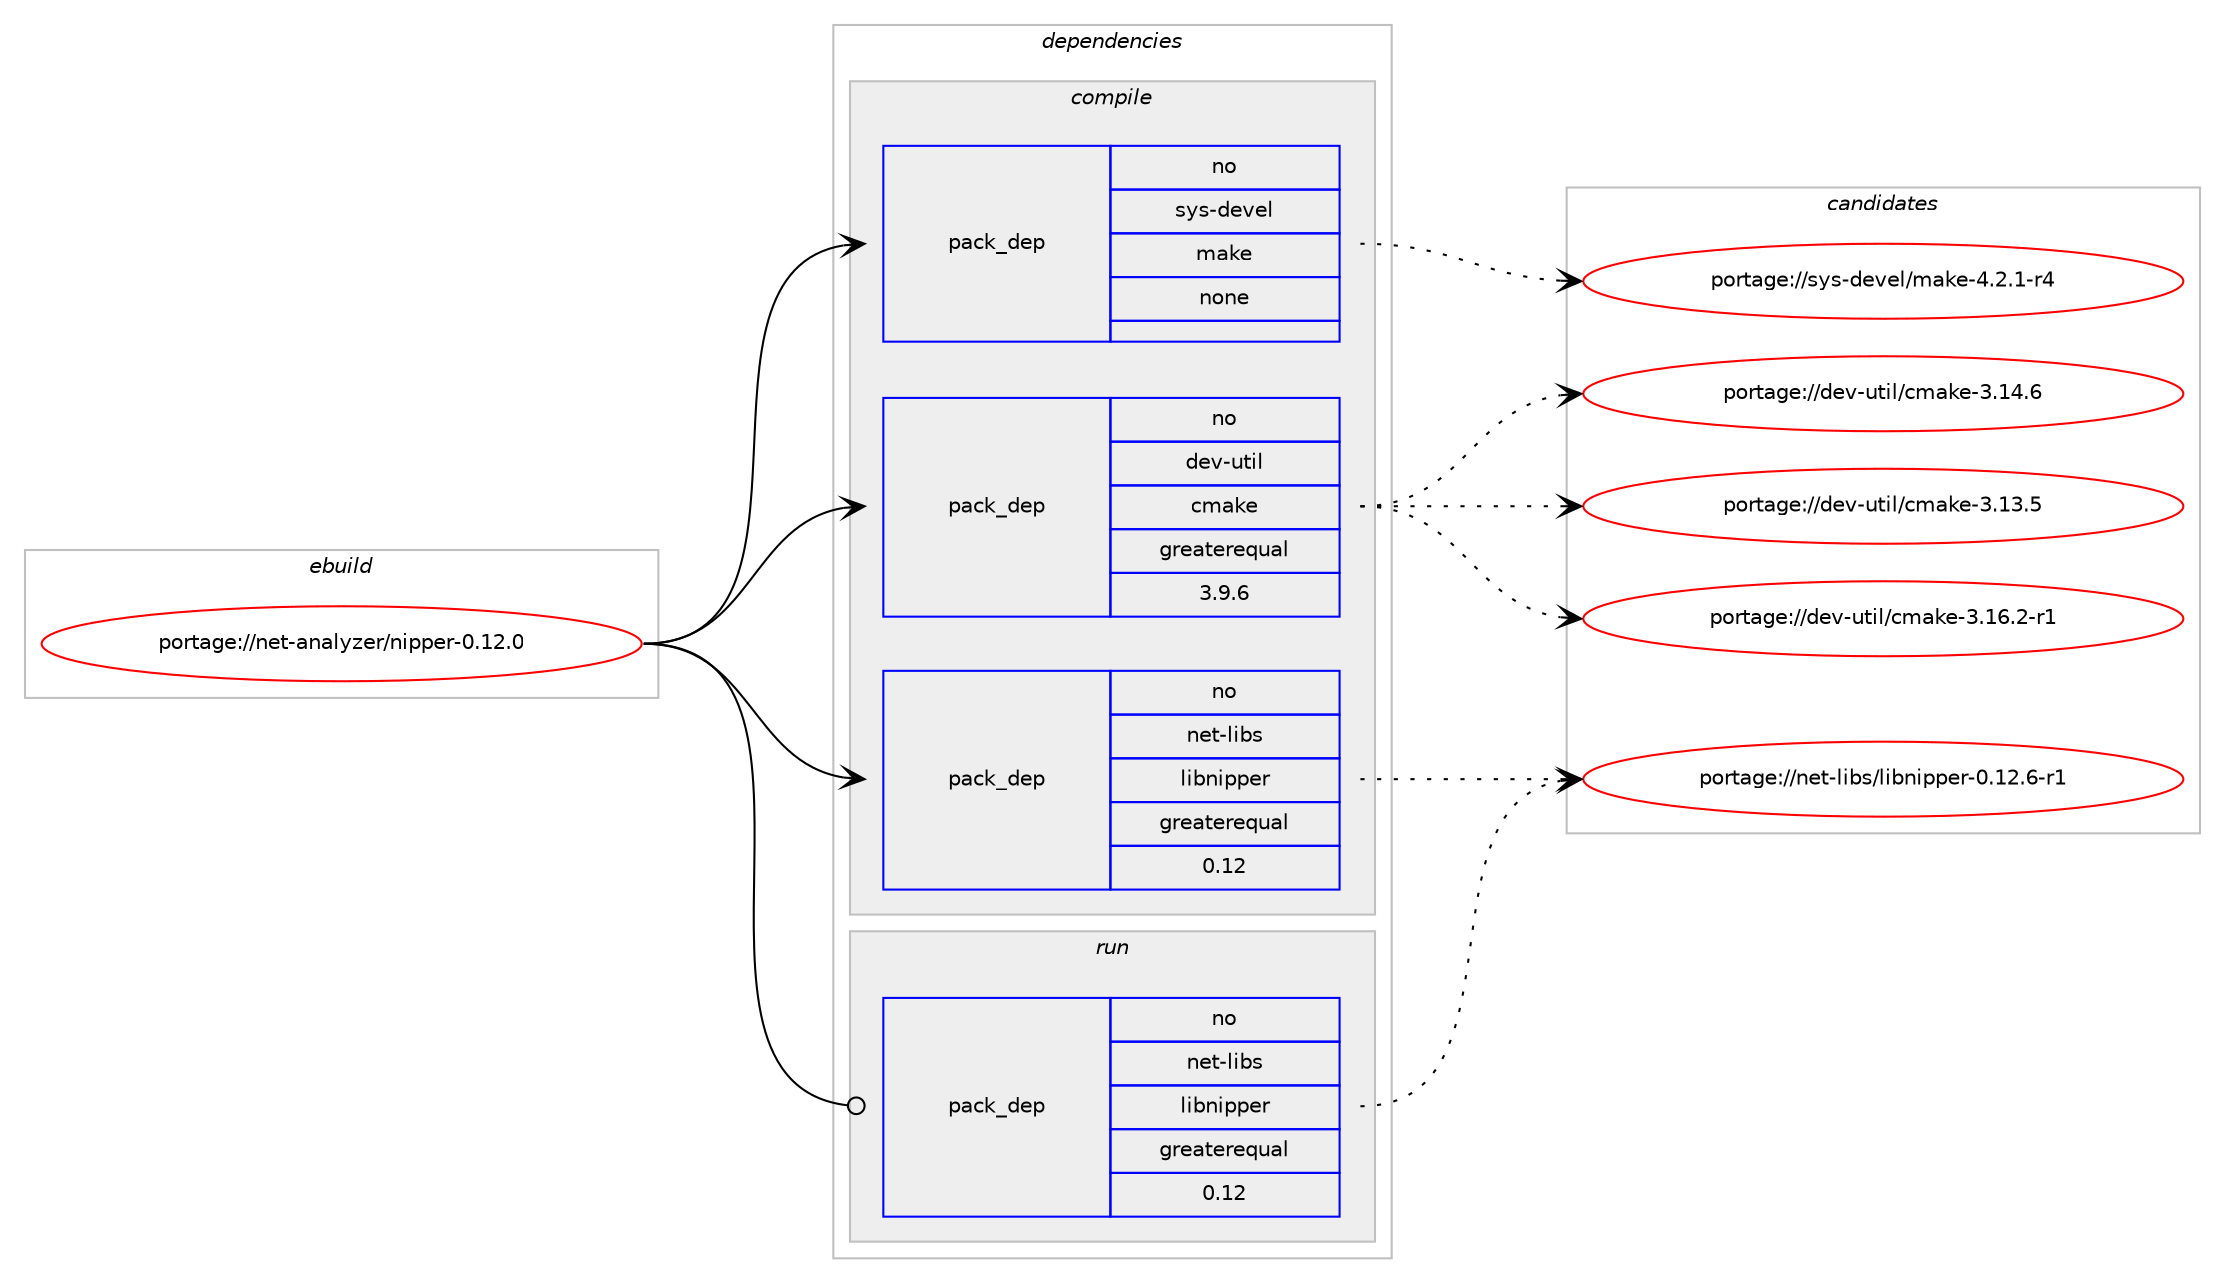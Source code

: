 digraph prolog {

# *************
# Graph options
# *************

newrank=true;
concentrate=true;
compound=true;
graph [rankdir=LR,fontname=Helvetica,fontsize=10,ranksep=1.5];#, ranksep=2.5, nodesep=0.2];
edge  [arrowhead=vee];
node  [fontname=Helvetica,fontsize=10];

# **********
# The ebuild
# **********

subgraph cluster_leftcol {
color=gray;
rank=same;
label=<<i>ebuild</i>>;
id [label="portage://net-analyzer/nipper-0.12.0", color=red, width=4, href="../net-analyzer/nipper-0.12.0.svg"];
}

# ****************
# The dependencies
# ****************

subgraph cluster_midcol {
color=gray;
label=<<i>dependencies</i>>;
subgraph cluster_compile {
fillcolor="#eeeeee";
style=filled;
label=<<i>compile</i>>;
subgraph pack127977 {
dependency166751 [label=<<TABLE BORDER="0" CELLBORDER="1" CELLSPACING="0" CELLPADDING="4" WIDTH="220"><TR><TD ROWSPAN="6" CELLPADDING="30">pack_dep</TD></TR><TR><TD WIDTH="110">no</TD></TR><TR><TD>dev-util</TD></TR><TR><TD>cmake</TD></TR><TR><TD>greaterequal</TD></TR><TR><TD>3.9.6</TD></TR></TABLE>>, shape=none, color=blue];
}
id:e -> dependency166751:w [weight=20,style="solid",arrowhead="vee"];
subgraph pack127978 {
dependency166752 [label=<<TABLE BORDER="0" CELLBORDER="1" CELLSPACING="0" CELLPADDING="4" WIDTH="220"><TR><TD ROWSPAN="6" CELLPADDING="30">pack_dep</TD></TR><TR><TD WIDTH="110">no</TD></TR><TR><TD>net-libs</TD></TR><TR><TD>libnipper</TD></TR><TR><TD>greaterequal</TD></TR><TR><TD>0.12</TD></TR></TABLE>>, shape=none, color=blue];
}
id:e -> dependency166752:w [weight=20,style="solid",arrowhead="vee"];
subgraph pack127979 {
dependency166753 [label=<<TABLE BORDER="0" CELLBORDER="1" CELLSPACING="0" CELLPADDING="4" WIDTH="220"><TR><TD ROWSPAN="6" CELLPADDING="30">pack_dep</TD></TR><TR><TD WIDTH="110">no</TD></TR><TR><TD>sys-devel</TD></TR><TR><TD>make</TD></TR><TR><TD>none</TD></TR><TR><TD></TD></TR></TABLE>>, shape=none, color=blue];
}
id:e -> dependency166753:w [weight=20,style="solid",arrowhead="vee"];
}
subgraph cluster_compileandrun {
fillcolor="#eeeeee";
style=filled;
label=<<i>compile and run</i>>;
}
subgraph cluster_run {
fillcolor="#eeeeee";
style=filled;
label=<<i>run</i>>;
subgraph pack127980 {
dependency166754 [label=<<TABLE BORDER="0" CELLBORDER="1" CELLSPACING="0" CELLPADDING="4" WIDTH="220"><TR><TD ROWSPAN="6" CELLPADDING="30">pack_dep</TD></TR><TR><TD WIDTH="110">no</TD></TR><TR><TD>net-libs</TD></TR><TR><TD>libnipper</TD></TR><TR><TD>greaterequal</TD></TR><TR><TD>0.12</TD></TR></TABLE>>, shape=none, color=blue];
}
id:e -> dependency166754:w [weight=20,style="solid",arrowhead="odot"];
}
}

# **************
# The candidates
# **************

subgraph cluster_choices {
rank=same;
color=gray;
label=<<i>candidates</i>>;

subgraph choice127977 {
color=black;
nodesep=1;
choice10010111845117116105108479910997107101455146495446504511449 [label="portage://dev-util/cmake-3.16.2-r1", color=red, width=4,href="../dev-util/cmake-3.16.2-r1.svg"];
choice1001011184511711610510847991099710710145514649524654 [label="portage://dev-util/cmake-3.14.6", color=red, width=4,href="../dev-util/cmake-3.14.6.svg"];
choice1001011184511711610510847991099710710145514649514653 [label="portage://dev-util/cmake-3.13.5", color=red, width=4,href="../dev-util/cmake-3.13.5.svg"];
dependency166751:e -> choice10010111845117116105108479910997107101455146495446504511449:w [style=dotted,weight="100"];
dependency166751:e -> choice1001011184511711610510847991099710710145514649524654:w [style=dotted,weight="100"];
dependency166751:e -> choice1001011184511711610510847991099710710145514649514653:w [style=dotted,weight="100"];
}
subgraph choice127978 {
color=black;
nodesep=1;
choice11010111645108105981154710810598110105112112101114454846495046544511449 [label="portage://net-libs/libnipper-0.12.6-r1", color=red, width=4,href="../net-libs/libnipper-0.12.6-r1.svg"];
dependency166752:e -> choice11010111645108105981154710810598110105112112101114454846495046544511449:w [style=dotted,weight="100"];
}
subgraph choice127979 {
color=black;
nodesep=1;
choice1151211154510010111810110847109971071014552465046494511452 [label="portage://sys-devel/make-4.2.1-r4", color=red, width=4,href="../sys-devel/make-4.2.1-r4.svg"];
dependency166753:e -> choice1151211154510010111810110847109971071014552465046494511452:w [style=dotted,weight="100"];
}
subgraph choice127980 {
color=black;
nodesep=1;
choice11010111645108105981154710810598110105112112101114454846495046544511449 [label="portage://net-libs/libnipper-0.12.6-r1", color=red, width=4,href="../net-libs/libnipper-0.12.6-r1.svg"];
dependency166754:e -> choice11010111645108105981154710810598110105112112101114454846495046544511449:w [style=dotted,weight="100"];
}
}

}
